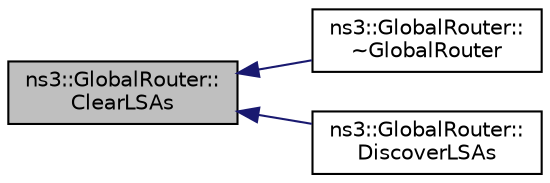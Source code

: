 digraph "ns3::GlobalRouter::ClearLSAs"
{
  edge [fontname="Helvetica",fontsize="10",labelfontname="Helvetica",labelfontsize="10"];
  node [fontname="Helvetica",fontsize="10",shape=record];
  rankdir="LR";
  Node1 [label="ns3::GlobalRouter::\lClearLSAs",height=0.2,width=0.4,color="black", fillcolor="grey75", style="filled", fontcolor="black"];
  Node1 -> Node2 [dir="back",color="midnightblue",fontsize="10",style="solid"];
  Node2 [label="ns3::GlobalRouter::\l~GlobalRouter",height=0.2,width=0.4,color="black", fillcolor="white", style="filled",URL="$df/d40/classns3_1_1GlobalRouter.html#a790cbb0b727677916583a16cdd5d177a"];
  Node1 -> Node3 [dir="back",color="midnightblue",fontsize="10",style="solid"];
  Node3 [label="ns3::GlobalRouter::\lDiscoverLSAs",height=0.2,width=0.4,color="black", fillcolor="white", style="filled",URL="$df/d40/classns3_1_1GlobalRouter.html#a44e135879879a27cd8d2566b5e9761cf",tooltip="Walk the connected channels, discover the adjacent routers and build the associated number of Global ..."];
}
